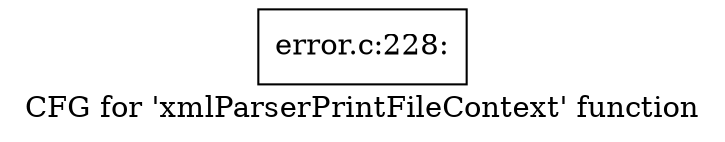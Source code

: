 digraph "CFG for 'xmlParserPrintFileContext' function" {
	label="CFG for 'xmlParserPrintFileContext' function";

	Node0x37e9ab0 [shape=record,label="{error.c:228:}"];
}
